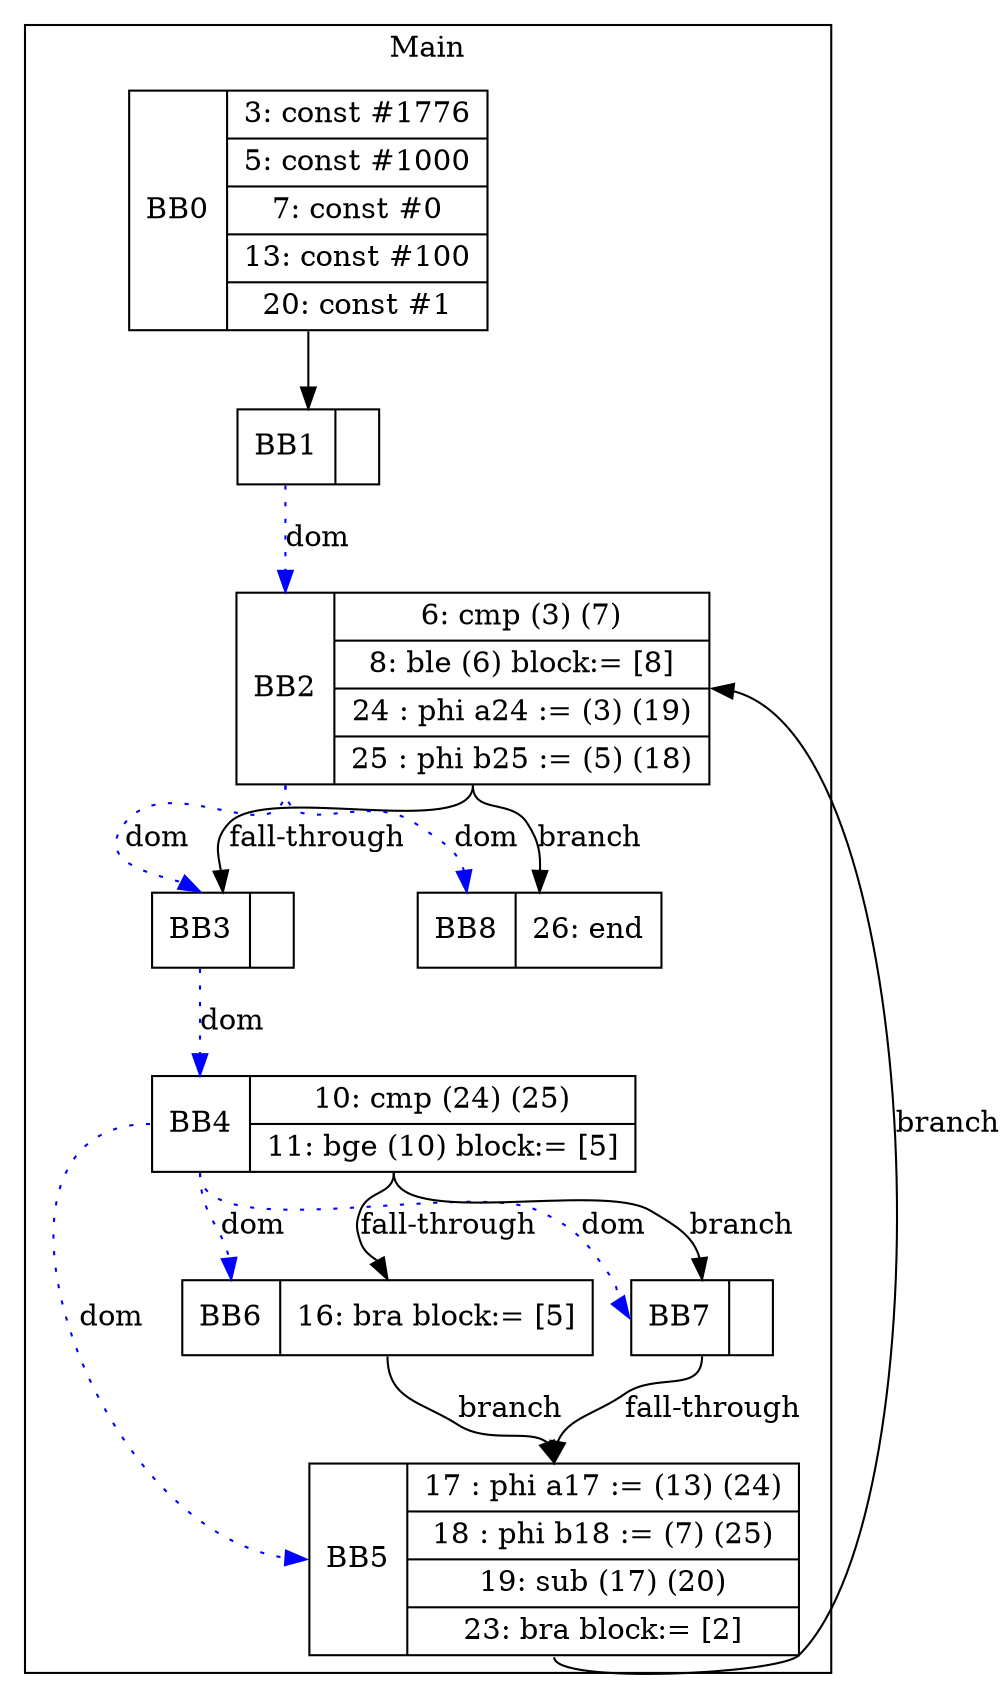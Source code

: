 digraph G {
node [shape=record];
subgraph cluster_main{
label = "Main";
BB0 [shape=record, label="<b>BB0|{3: const #1776|5: const #1000|7: const #0|13: const #100|20: const #1}"];
BB1 [shape=record, label="<b>BB1|}"];
BB2 [shape=record, label="<b>BB2|{6: cmp (3) (7)|8: ble (6) block:= [8]|24 : phi a24 := (3) (19)|25 : phi b25 := (5) (18)}"];
BB3 [shape=record, label="<b>BB3|}"];
BB4 [shape=record, label="<b>BB4|{10: cmp (24) (25)|11: bge (10) block:= [5]}"];
BB5 [shape=record, label="<b>BB5|{17 : phi a17 := (13) (24)|18 : phi b18 := (7) (25)|19: sub (17) (20)|23: bra block:= [2]}"];
BB6 [shape=record, label="<b>BB6|{16: bra block:= [5]}"];
BB7 [shape=record, label="<b>BB7|}"];
BB8 [shape=record, label="<b>BB8|{26: end}"];
}
BB0:s -> BB1:n ;
BB1:b -> BB2:b [color=blue, style=dotted, label="dom"];
BB3:b -> BB4:b [color=blue, style=dotted, label="dom"];
BB4:b -> BB6:b [color=blue, style=dotted, label="dom"];
BB2:b -> BB3:b [color=blue, style=dotted, label="dom"];
BB4:b -> BB5:b [color=blue, style=dotted, label="dom"];
BB4:b -> BB7:b [color=blue, style=dotted, label="dom"];
BB2:b -> BB8:b [color=blue, style=dotted, label="dom"];
BB4:s -> BB7:n [label="branch"];
BB6:s -> BB5:n [label="branch"];
BB2:s -> BB8:n [label="branch"];
BB5:s -> BB2:e [label="branch"];
BB2:s -> BB3:n [label="fall-through"];
BB7:s -> BB5:n [label="fall-through"];
BB4:s -> BB6:n [label="fall-through"];
}
